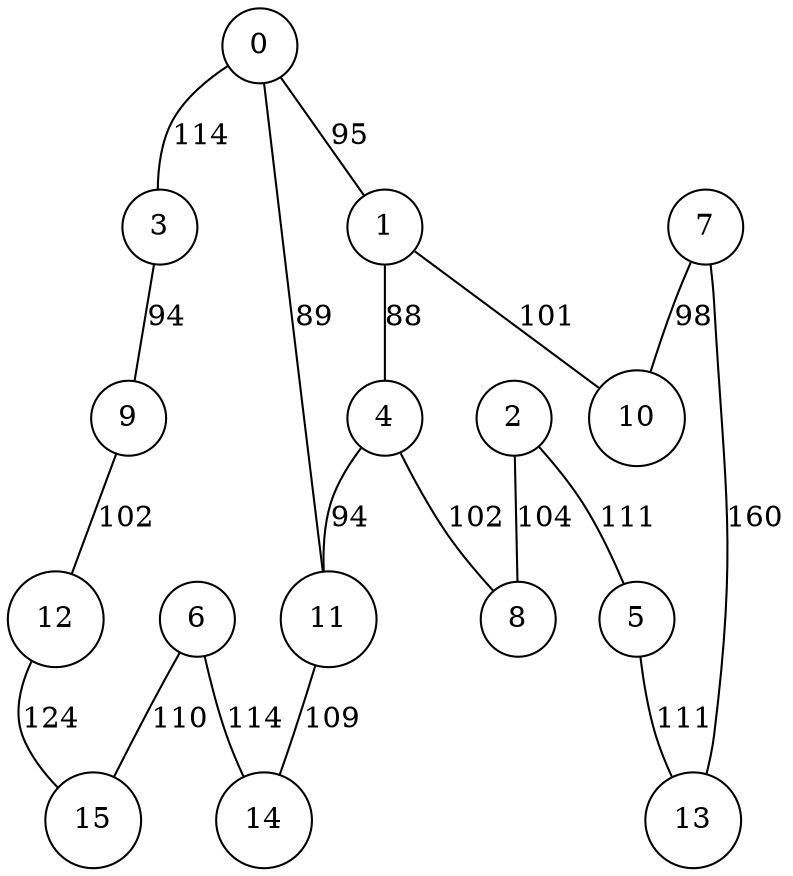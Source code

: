 graph qubit_interaction_graph {
    node [shape=circle];
    0 -- 3 [label=114];
    0 -- 1 [label=95];
    0 -- 11 [label=89];
    1 -- 10 [label=101];
    1 -- 4 [label=88];
    2 -- 5 [label=111];
    2 -- 8 [label=104];
    3 -- 9 [label=94];
    4 -- 11 [label=94];
    4 -- 8 [label=102];
    5 -- 13 [label=111];
    6 -- 14 [label=114];
    6 -- 15 [label=110];
    7 -- 10 [label=98];
    7 -- 13 [label=160];
    9 -- 12 [label=102];
    11 -- 14 [label=109];
    12 -- 15 [label=124];
}